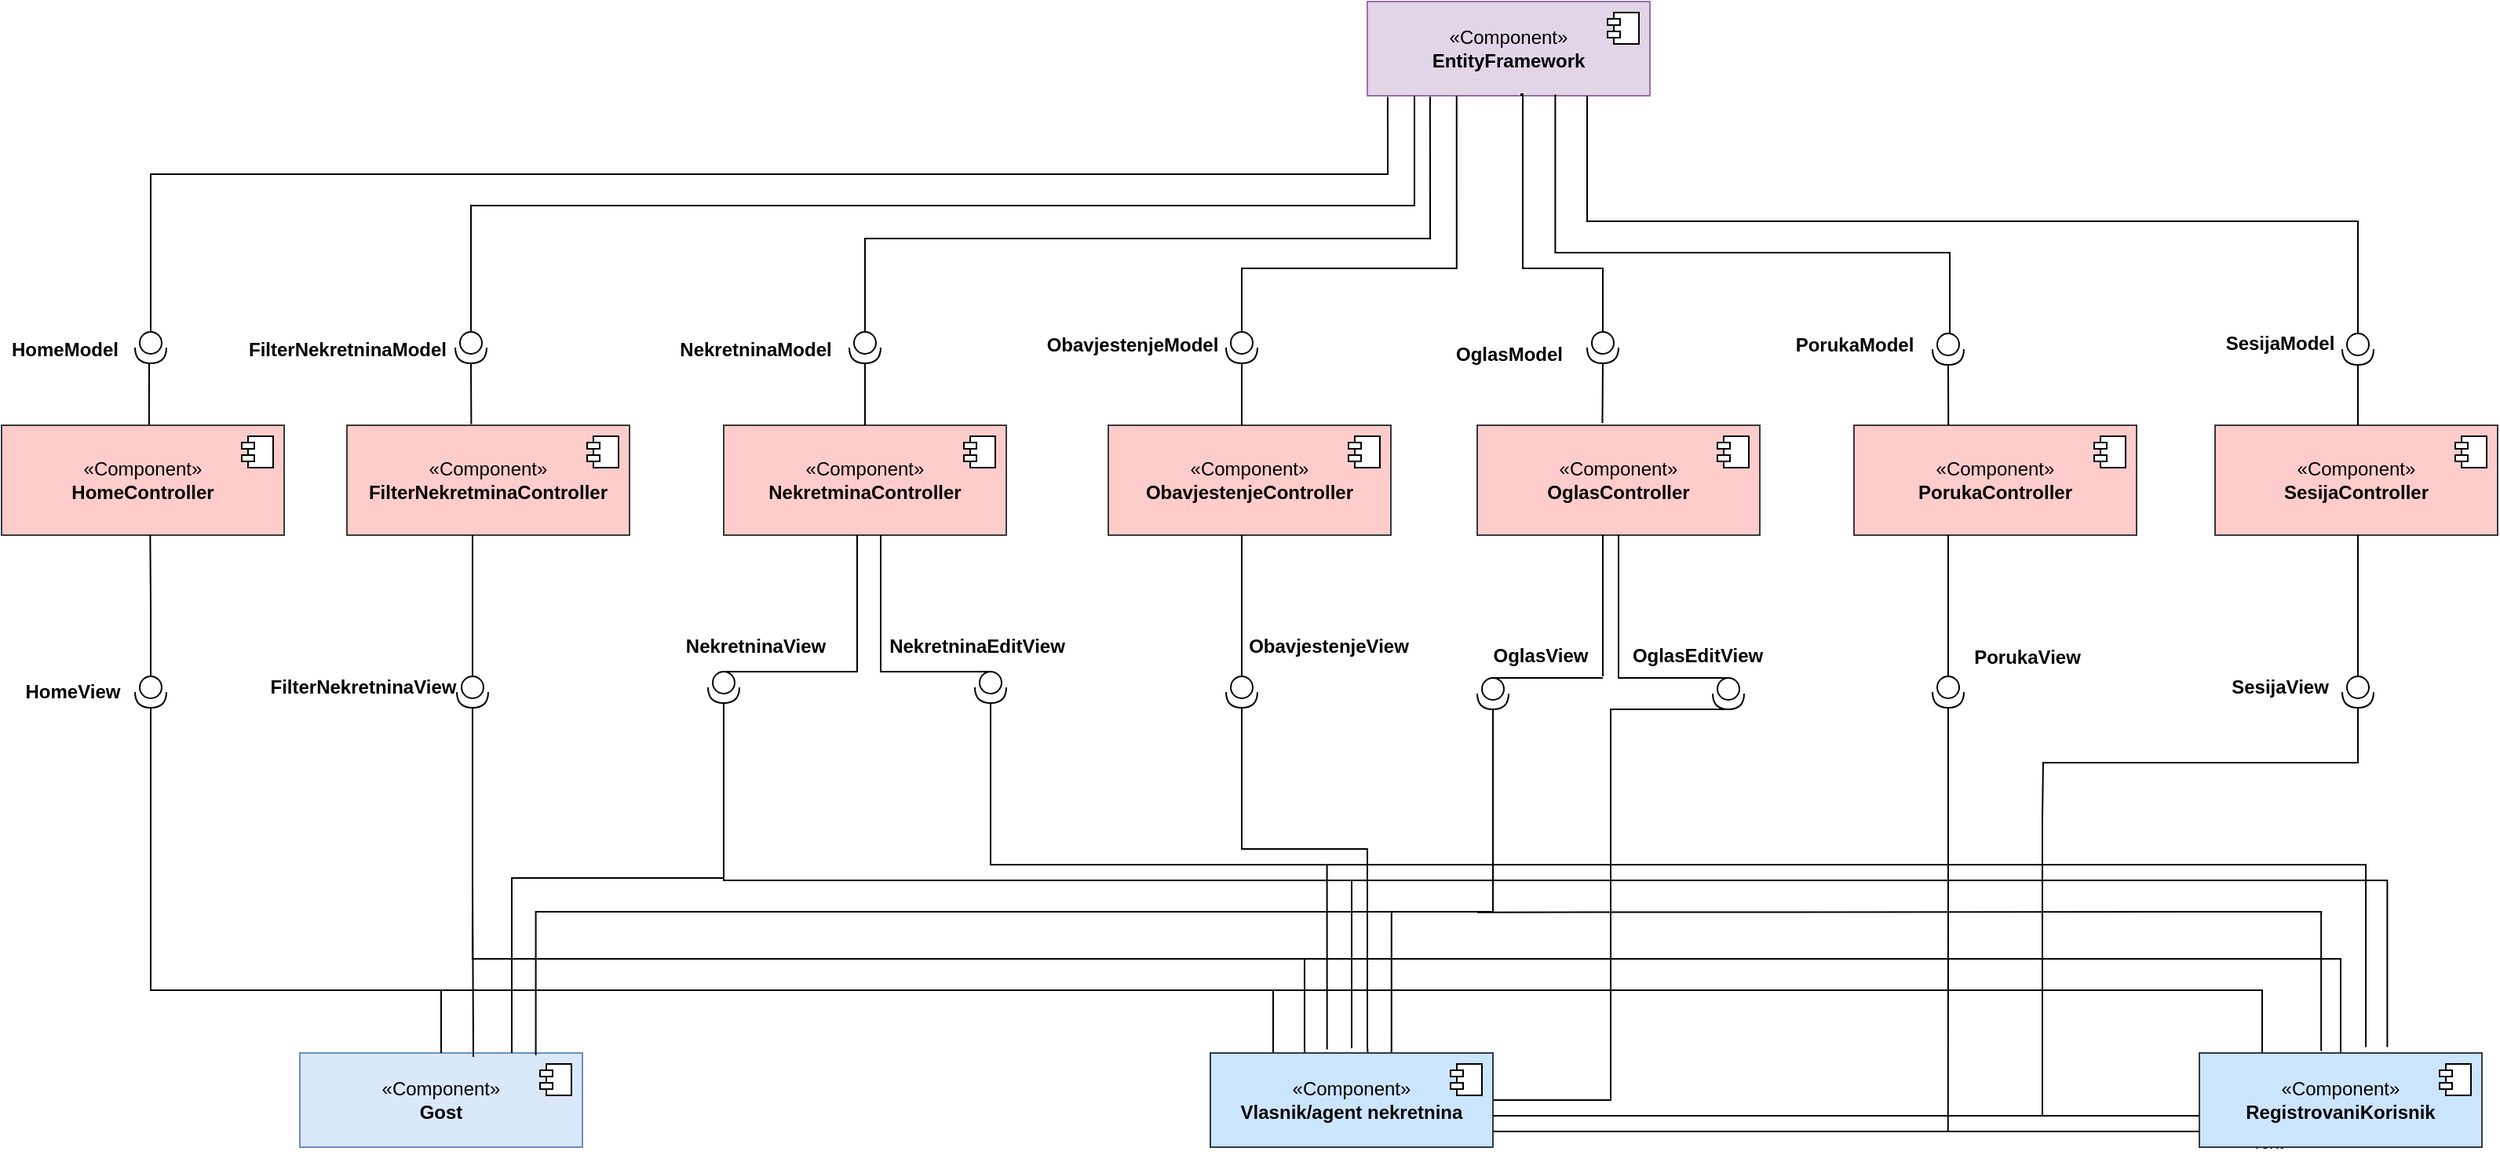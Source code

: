 <mxfile version="27.1.3">
  <diagram id="oWuqq61Da9CcUHhwvH28" name="Page-1">
    <mxGraphModel dx="3916" dy="1249" grid="1" gridSize="10" guides="1" tooltips="1" connect="1" arrows="1" fold="1" page="1" pageScale="1" pageWidth="1600" pageHeight="1200" math="0" shadow="0">
      <root>
        <mxCell id="0" />
        <mxCell id="1" parent="0" />
        <mxCell id="2" value="&amp;laquo;Component&amp;raquo;&lt;br/&gt;&lt;b&gt;EntityFramework&lt;/b&gt;" style="html=1;dropTarget=0;whiteSpace=wrap;fillColor=#e1d5e7;strokeColor=#9673a6;" parent="1" vertex="1">
          <mxGeometry x="690" y="50" width="180" height="60" as="geometry" />
        </mxCell>
        <mxCell id="2a" value="" style="shape=module;jettyWidth=8;jettyHeight=4;" parent="2" vertex="1">
          <mxGeometry x="1" width="20" height="20" relative="1" as="geometry">
            <mxPoint x="-27" y="7" as="offset" />
          </mxGeometry>
        </mxCell>
        <mxCell id="17" value="&amp;laquo;Component&amp;raquo;&lt;br/&gt;&lt;b&gt;FilterNekretminaController&lt;/b&gt;" style="html=1;dropTarget=0;whiteSpace=wrap;fillColor=#ffcccc;strokeColor=#36393d;" parent="1" vertex="1">
          <mxGeometry x="40" y="320" width="180" height="70" as="geometry" />
        </mxCell>
        <mxCell id="17a" value="" style="shape=module;jettyWidth=8;jettyHeight=4;" parent="17" vertex="1">
          <mxGeometry x="1" width="20" height="20" relative="1" as="geometry">
            <mxPoint x="-27" y="7" as="offset" />
          </mxGeometry>
        </mxCell>
        <mxCell id="18" value="&amp;laquo;Component&amp;raquo;&lt;br/&gt;&lt;b&gt;HomeController&lt;/b&gt;" style="html=1;dropTarget=0;whiteSpace=wrap;fillColor=#ffcccc;strokeColor=#36393d;" parent="1" vertex="1">
          <mxGeometry x="-180" y="320" width="180" height="70" as="geometry" />
        </mxCell>
        <mxCell id="18a" value="" style="shape=module;jettyWidth=8;jettyHeight=4;" parent="18" vertex="1">
          <mxGeometry x="1" width="20" height="20" relative="1" as="geometry">
            <mxPoint x="-27" y="7" as="offset" />
          </mxGeometry>
        </mxCell>
        <mxCell id="24" value="&amp;laquo;Component&amp;raquo;&lt;br/&gt;&lt;b&gt;NekretminaController&lt;/b&gt;" style="html=1;dropTarget=0;whiteSpace=wrap;fillColor=#ffcccc;strokeColor=#36393d;" parent="1" vertex="1">
          <mxGeometry x="280" y="320" width="180" height="70" as="geometry" />
        </mxCell>
        <mxCell id="24a" value="" style="shape=module;jettyWidth=8;jettyHeight=4;" parent="24" vertex="1">
          <mxGeometry x="1" width="20" height="20" relative="1" as="geometry">
            <mxPoint x="-27" y="7" as="offset" />
          </mxGeometry>
        </mxCell>
        <mxCell id="25" value="&amp;laquo;Component&amp;raquo;&lt;br/&gt;&lt;b&gt;ObavjestenjeController&lt;/b&gt;" style="html=1;dropTarget=0;whiteSpace=wrap;fillColor=#ffcccc;strokeColor=#36393d;" parent="1" vertex="1">
          <mxGeometry x="525" y="320" width="180" height="70" as="geometry" />
        </mxCell>
        <mxCell id="25a" value="" style="shape=module;jettyWidth=8;jettyHeight=4;" parent="25" vertex="1">
          <mxGeometry x="1" width="20" height="20" relative="1" as="geometry">
            <mxPoint x="-27" y="7" as="offset" />
          </mxGeometry>
        </mxCell>
        <mxCell id="26" value="&amp;laquo;Component&amp;raquo;&lt;br/&gt;&lt;b&gt;OglasController&lt;/b&gt;" style="html=1;dropTarget=0;whiteSpace=wrap;fillColor=#ffcccc;strokeColor=#36393d;" parent="1" vertex="1">
          <mxGeometry x="760" y="320" width="180" height="70" as="geometry" />
        </mxCell>
        <mxCell id="26a" value="" style="shape=module;jettyWidth=8;jettyHeight=4;" parent="26" vertex="1">
          <mxGeometry x="1" width="20" height="20" relative="1" as="geometry">
            <mxPoint x="-27" y="7" as="offset" />
          </mxGeometry>
        </mxCell>
        <mxCell id="27" value="&amp;laquo;Component&amp;raquo;&lt;br/&gt;&lt;b&gt;PorukaController&lt;/b&gt;" style="html=1;dropTarget=0;whiteSpace=wrap;fillColor=#ffcccc;strokeColor=#36393d;" parent="1" vertex="1">
          <mxGeometry x="1000" y="320" width="180" height="70" as="geometry" />
        </mxCell>
        <mxCell id="27a" value="" style="shape=module;jettyWidth=8;jettyHeight=4;" parent="27" vertex="1">
          <mxGeometry x="1" width="20" height="20" relative="1" as="geometry">
            <mxPoint x="-27" y="7" as="offset" />
          </mxGeometry>
        </mxCell>
        <mxCell id="28" value="&amp;laquo;Component&amp;raquo;&lt;br/&gt;&lt;b&gt;SesijaController&lt;/b&gt;" style="html=1;dropTarget=0;whiteSpace=wrap;fillColor=#ffcccc;strokeColor=#36393d;" parent="1" vertex="1">
          <mxGeometry x="1230" y="320" width="180" height="70" as="geometry" />
        </mxCell>
        <mxCell id="28a" value="" style="shape=module;jettyWidth=8;jettyHeight=4;" parent="28" vertex="1">
          <mxGeometry x="1" width="20" height="20" relative="1" as="geometry">
            <mxPoint x="-27" y="7" as="offset" />
          </mxGeometry>
        </mxCell>
        <mxCell id="zJsW1STvs3hDgHXxntD8-28" value="«Component»&lt;br&gt;&lt;b&gt;Gost&lt;/b&gt;" style="html=1;dropTarget=0;whiteSpace=wrap;fillColor=#dae8fc;strokeColor=#6c8ebf;" vertex="1" parent="1">
          <mxGeometry x="10" y="720" width="180" height="60" as="geometry" />
        </mxCell>
        <mxCell id="zJsW1STvs3hDgHXxntD8-29" value="" style="shape=module;jettyWidth=8;jettyHeight=4;" vertex="1" parent="zJsW1STvs3hDgHXxntD8-28">
          <mxGeometry x="1" width="20" height="20" relative="1" as="geometry">
            <mxPoint x="-27" y="7" as="offset" />
          </mxGeometry>
        </mxCell>
        <mxCell id="zJsW1STvs3hDgHXxntD8-116" style="edgeStyle=elbowEdgeStyle;rounded=0;orthogonalLoop=1;jettySize=auto;html=1;exitX=0.5;exitY=0;exitDx=0;exitDy=0;endArrow=none;startFill=0;" edge="1" parent="1" source="zJsW1STvs3hDgHXxntD8-30">
          <mxGeometry relative="1" as="geometry">
            <mxPoint x="100" y="680" as="targetPoint" />
            <Array as="points">
              <mxPoint x="630" y="700" />
            </Array>
          </mxGeometry>
        </mxCell>
        <mxCell id="zJsW1STvs3hDgHXxntD8-120" style="edgeStyle=orthogonalEdgeStyle;rounded=0;orthogonalLoop=1;jettySize=auto;html=1;exitX=0.25;exitY=0;exitDx=0;exitDy=0;endArrow=none;startFill=0;" edge="1" parent="1" source="zJsW1STvs3hDgHXxntD8-30">
          <mxGeometry relative="1" as="geometry">
            <mxPoint x="120" y="630" as="targetPoint" />
            <Array as="points">
              <mxPoint x="650" y="720" />
              <mxPoint x="650" y="660" />
              <mxPoint x="120" y="660" />
            </Array>
          </mxGeometry>
        </mxCell>
        <mxCell id="zJsW1STvs3hDgHXxntD8-123" style="edgeStyle=orthogonalEdgeStyle;rounded=0;orthogonalLoop=1;jettySize=auto;html=1;exitX=0.5;exitY=0;exitDx=0;exitDy=0;endArrow=none;startFill=0;" edge="1" parent="1">
          <mxGeometry relative="1" as="geometry">
            <mxPoint x="280" y="497" as="targetPoint" />
            <mxPoint x="680" y="717" as="sourcePoint" />
            <Array as="points">
              <mxPoint x="680" y="610" />
              <mxPoint x="280" y="610" />
            </Array>
          </mxGeometry>
        </mxCell>
        <mxCell id="zJsW1STvs3hDgHXxntD8-117" style="edgeStyle=elbowEdgeStyle;rounded=0;orthogonalLoop=1;jettySize=auto;html=1;exitX=0.25;exitY=1;exitDx=0;exitDy=0;endArrow=none;startFill=0;" edge="1" parent="1" source="zJsW1STvs3hDgHXxntD8-36">
          <mxGeometry relative="1" as="geometry">
            <mxPoint x="630" y="680" as="targetPoint" />
            <mxPoint x="1150" y="780" as="sourcePoint" />
            <Array as="points">
              <mxPoint x="1260" y="700" />
            </Array>
          </mxGeometry>
        </mxCell>
        <mxCell id="zJsW1STvs3hDgHXxntD8-118" value="Text" style="edgeLabel;html=1;align=center;verticalAlign=middle;resizable=0;points=[];" vertex="1" connectable="0" parent="zJsW1STvs3hDgHXxntD8-117">
          <mxGeometry x="-0.994" y="-3" relative="1" as="geometry">
            <mxPoint as="offset" />
          </mxGeometry>
        </mxCell>
        <mxCell id="zJsW1STvs3hDgHXxntD8-121" style="edgeStyle=orthogonalEdgeStyle;rounded=0;orthogonalLoop=1;jettySize=auto;html=1;exitX=0.5;exitY=0;exitDx=0;exitDy=0;endArrow=none;startFill=0;" edge="1" parent="1" source="zJsW1STvs3hDgHXxntD8-36">
          <mxGeometry relative="1" as="geometry">
            <mxPoint x="650" y="660" as="targetPoint" />
            <Array as="points">
              <mxPoint x="1310" y="660" />
              <mxPoint x="670" y="660" />
            </Array>
          </mxGeometry>
        </mxCell>
        <mxCell id="zJsW1STvs3hDgHXxntD8-36" value="«Component»&lt;br&gt;&lt;b&gt;RegistrovaniKorisnik&lt;/b&gt;" style="html=1;dropTarget=0;whiteSpace=wrap;fillColor=#cce5ff;strokeColor=#36393d;" vertex="1" parent="1">
          <mxGeometry x="1220" y="720" width="180" height="60" as="geometry" />
        </mxCell>
        <mxCell id="zJsW1STvs3hDgHXxntD8-37" value="" style="shape=module;jettyWidth=8;jettyHeight=4;" vertex="1" parent="zJsW1STvs3hDgHXxntD8-36">
          <mxGeometry x="1" width="20" height="20" relative="1" as="geometry">
            <mxPoint x="-27" y="7" as="offset" />
          </mxGeometry>
        </mxCell>
        <mxCell id="zJsW1STvs3hDgHXxntD8-40" value="" style="ellipse;whiteSpace=wrap;html=1;align=center;aspect=fixed;fillColor=none;strokeColor=none;resizable=0;perimeter=centerPerimeter;rotatable=0;allowArrows=0;points=[];outlineConnect=1;" vertex="1" parent="1">
          <mxGeometry x="-95" y="180" width="10" height="10" as="geometry" />
        </mxCell>
        <mxCell id="zJsW1STvs3hDgHXxntD8-44" style="edgeStyle=orthogonalEdgeStyle;rounded=0;orthogonalLoop=1;jettySize=auto;html=1;exitX=0;exitY=0.5;exitDx=0;exitDy=0;exitPerimeter=0;entryX=0.072;entryY=1.013;entryDx=0;entryDy=0;entryPerimeter=0;endArrow=none;startFill=0;" edge="1" parent="1" source="zJsW1STvs3hDgHXxntD8-41" target="2">
          <mxGeometry relative="1" as="geometry">
            <mxPoint x="270" y="200.0" as="targetPoint" />
            <Array as="points">
              <mxPoint x="-85" y="160" />
              <mxPoint x="703" y="160" />
            </Array>
          </mxGeometry>
        </mxCell>
        <mxCell id="zJsW1STvs3hDgHXxntD8-46" style="edgeStyle=orthogonalEdgeStyle;rounded=0;orthogonalLoop=1;jettySize=auto;html=1;exitX=1;exitY=0.5;exitDx=0;exitDy=0;exitPerimeter=0;entryX=0.522;entryY=-0.004;entryDx=0;entryDy=0;entryPerimeter=0;endArrow=none;startFill=0;" edge="1" parent="1" source="zJsW1STvs3hDgHXxntD8-41" target="18">
          <mxGeometry relative="1" as="geometry">
            <mxPoint x="-85.5" y="310.0" as="targetPoint" />
          </mxGeometry>
        </mxCell>
        <mxCell id="zJsW1STvs3hDgHXxntD8-41" value="" style="shape=providedRequiredInterface;html=1;verticalLabelPosition=bottom;sketch=0;direction=south;" vertex="1" parent="1">
          <mxGeometry x="-95" y="260.5" width="20" height="20" as="geometry" />
        </mxCell>
        <mxCell id="zJsW1STvs3hDgHXxntD8-48" value="" style="ellipse;whiteSpace=wrap;html=1;align=center;aspect=fixed;fillColor=none;strokeColor=none;resizable=0;perimeter=centerPerimeter;rotatable=0;allowArrows=0;points=[];outlineConnect=1;" vertex="1" parent="1">
          <mxGeometry x="109" y="230" width="10" height="10" as="geometry" />
        </mxCell>
        <mxCell id="zJsW1STvs3hDgHXxntD8-49" style="edgeStyle=orthogonalEdgeStyle;rounded=0;orthogonalLoop=1;jettySize=auto;html=1;exitX=0;exitY=0.5;exitDx=0;exitDy=0;exitPerimeter=0;endArrow=none;startFill=0;" edge="1" parent="1" source="zJsW1STvs3hDgHXxntD8-51">
          <mxGeometry relative="1" as="geometry">
            <mxPoint x="720" y="110" as="targetPoint" />
            <Array as="points">
              <mxPoint x="119" y="180" />
              <mxPoint x="720" y="180" />
              <mxPoint x="720" y="110" />
            </Array>
          </mxGeometry>
        </mxCell>
        <mxCell id="zJsW1STvs3hDgHXxntD8-50" style="edgeStyle=orthogonalEdgeStyle;rounded=0;orthogonalLoop=1;jettySize=auto;html=1;exitX=1;exitY=0.5;exitDx=0;exitDy=0;exitPerimeter=0;endArrow=none;startFill=0;entryX=0.44;entryY=-0.011;entryDx=0;entryDy=0;entryPerimeter=0;" edge="1" parent="1" source="zJsW1STvs3hDgHXxntD8-51" target="17">
          <mxGeometry relative="1" as="geometry">
            <mxPoint x="118" y="320" as="targetPoint" />
          </mxGeometry>
        </mxCell>
        <mxCell id="zJsW1STvs3hDgHXxntD8-51" value="" style="shape=providedRequiredInterface;html=1;verticalLabelPosition=bottom;sketch=0;direction=south;" vertex="1" parent="1">
          <mxGeometry x="109" y="260.5" width="20" height="20" as="geometry" />
        </mxCell>
        <mxCell id="zJsW1STvs3hDgHXxntD8-53" value="" style="ellipse;whiteSpace=wrap;html=1;align=center;aspect=fixed;fillColor=none;strokeColor=none;resizable=0;perimeter=centerPerimeter;rotatable=0;allowArrows=0;points=[];outlineConnect=1;" vertex="1" parent="1">
          <mxGeometry x="360" y="250.5" width="10" height="10" as="geometry" />
        </mxCell>
        <mxCell id="zJsW1STvs3hDgHXxntD8-54" style="edgeStyle=orthogonalEdgeStyle;rounded=0;orthogonalLoop=1;jettySize=auto;html=1;exitX=0;exitY=0.5;exitDx=0;exitDy=0;exitPerimeter=0;endArrow=none;startFill=0;entryX=0.222;entryY=1.011;entryDx=0;entryDy=0;entryPerimeter=0;" edge="1" parent="1" source="zJsW1STvs3hDgHXxntD8-56" target="2">
          <mxGeometry relative="1" as="geometry">
            <mxPoint x="780" y="131" as="targetPoint" />
            <Array as="points">
              <mxPoint x="370" y="201" />
              <mxPoint x="730" y="201" />
            </Array>
          </mxGeometry>
        </mxCell>
        <mxCell id="zJsW1STvs3hDgHXxntD8-55" style="edgeStyle=orthogonalEdgeStyle;rounded=0;orthogonalLoop=1;jettySize=auto;html=1;exitX=1;exitY=0.5;exitDx=0;exitDy=0;exitPerimeter=0;endArrow=none;startFill=0;" edge="1" parent="1" source="zJsW1STvs3hDgHXxntD8-56">
          <mxGeometry relative="1" as="geometry">
            <mxPoint x="370" y="320" as="targetPoint" />
          </mxGeometry>
        </mxCell>
        <mxCell id="zJsW1STvs3hDgHXxntD8-56" value="" style="shape=providedRequiredInterface;html=1;verticalLabelPosition=bottom;sketch=0;direction=south;" vertex="1" parent="1">
          <mxGeometry x="360" y="260.5" width="20" height="20" as="geometry" />
        </mxCell>
        <mxCell id="zJsW1STvs3hDgHXxntD8-57" value="" style="ellipse;whiteSpace=wrap;html=1;align=center;aspect=fixed;fillColor=none;strokeColor=none;resizable=0;perimeter=centerPerimeter;rotatable=0;allowArrows=0;points=[];outlineConnect=1;" vertex="1" parent="1">
          <mxGeometry x="600" y="231" width="10" height="10" as="geometry" />
        </mxCell>
        <mxCell id="zJsW1STvs3hDgHXxntD8-59" style="edgeStyle=orthogonalEdgeStyle;rounded=0;orthogonalLoop=1;jettySize=auto;html=1;exitX=1;exitY=0.5;exitDx=0;exitDy=0;exitPerimeter=0;endArrow=none;startFill=0;entryX=0.44;entryY=-0.011;entryDx=0;entryDy=0;entryPerimeter=0;" edge="1" parent="1" source="zJsW1STvs3hDgHXxntD8-60">
          <mxGeometry relative="1" as="geometry">
            <mxPoint x="610" y="320" as="targetPoint" />
          </mxGeometry>
        </mxCell>
        <mxCell id="zJsW1STvs3hDgHXxntD8-60" value="" style="shape=providedRequiredInterface;html=1;verticalLabelPosition=bottom;sketch=0;direction=south;" vertex="1" parent="1">
          <mxGeometry x="600" y="260.5" width="20" height="20" as="geometry" />
        </mxCell>
        <mxCell id="zJsW1STvs3hDgHXxntD8-62" style="edgeStyle=orthogonalEdgeStyle;rounded=0;orthogonalLoop=1;jettySize=auto;html=1;exitX=0;exitY=0.5;exitDx=0;exitDy=0;exitPerimeter=0;entryX=0.316;entryY=1;entryDx=0;entryDy=0;entryPerimeter=0;endArrow=none;startFill=0;" edge="1" parent="1" source="zJsW1STvs3hDgHXxntD8-60" target="2">
          <mxGeometry relative="1" as="geometry">
            <Array as="points">
              <mxPoint x="610" y="220" />
              <mxPoint x="747" y="220" />
            </Array>
          </mxGeometry>
        </mxCell>
        <mxCell id="zJsW1STvs3hDgHXxntD8-63" value="" style="shape=providedRequiredInterface;html=1;verticalLabelPosition=bottom;sketch=0;direction=south;" vertex="1" parent="1">
          <mxGeometry x="830" y="260.5" width="20" height="20" as="geometry" />
        </mxCell>
        <mxCell id="zJsW1STvs3hDgHXxntD8-64" style="edgeStyle=orthogonalEdgeStyle;rounded=0;orthogonalLoop=1;jettySize=auto;html=1;exitX=1;exitY=0.5;exitDx=0;exitDy=0;exitPerimeter=0;entryX=0.443;entryY=-0.021;entryDx=0;entryDy=0;entryPerimeter=0;endArrow=none;startFill=0;" edge="1" parent="1" source="zJsW1STvs3hDgHXxntD8-63" target="26">
          <mxGeometry relative="1" as="geometry" />
        </mxCell>
        <mxCell id="zJsW1STvs3hDgHXxntD8-65" style="edgeStyle=orthogonalEdgeStyle;rounded=0;orthogonalLoop=1;jettySize=auto;html=1;exitX=0;exitY=0.5;exitDx=0;exitDy=0;exitPerimeter=0;endArrow=none;startFill=0;" edge="1" parent="1" source="zJsW1STvs3hDgHXxntD8-63">
          <mxGeometry relative="1" as="geometry">
            <mxPoint x="788" y="110" as="targetPoint" />
            <Array as="points">
              <mxPoint x="840" y="220" />
              <mxPoint x="789" y="220" />
              <mxPoint x="789" y="109" />
            </Array>
          </mxGeometry>
        </mxCell>
        <mxCell id="zJsW1STvs3hDgHXxntD8-66" value="" style="shape=providedRequiredInterface;html=1;verticalLabelPosition=bottom;sketch=0;direction=south;" vertex="1" parent="1">
          <mxGeometry x="1050" y="261.5" width="20" height="20" as="geometry" />
        </mxCell>
        <mxCell id="zJsW1STvs3hDgHXxntD8-68" style="edgeStyle=orthogonalEdgeStyle;rounded=0;orthogonalLoop=1;jettySize=auto;html=1;exitX=0;exitY=0.5;exitDx=0;exitDy=0;exitPerimeter=0;endArrow=none;startFill=0;entryX=0.665;entryY=0.987;entryDx=0;entryDy=0;entryPerimeter=0;" edge="1" parent="1" source="zJsW1STvs3hDgHXxntD8-66" target="2">
          <mxGeometry relative="1" as="geometry">
            <mxPoint x="830" y="120" as="targetPoint" />
            <Array as="points">
              <mxPoint x="1061" y="210" />
              <mxPoint x="810" y="210" />
            </Array>
          </mxGeometry>
        </mxCell>
        <mxCell id="zJsW1STvs3hDgHXxntD8-69" value="" style="shape=providedRequiredInterface;html=1;verticalLabelPosition=bottom;sketch=0;direction=south;" vertex="1" parent="1">
          <mxGeometry x="1311" y="261.5" width="20" height="20" as="geometry" />
        </mxCell>
        <mxCell id="zJsW1STvs3hDgHXxntD8-70" style="edgeStyle=orthogonalEdgeStyle;rounded=0;orthogonalLoop=1;jettySize=auto;html=1;exitX=1;exitY=0.5;exitDx=0;exitDy=0;exitPerimeter=0;entryX=0.443;entryY=-0.021;entryDx=0;entryDy=0;entryPerimeter=0;endArrow=none;startFill=0;" edge="1" parent="1" source="zJsW1STvs3hDgHXxntD8-69">
          <mxGeometry relative="1" as="geometry">
            <mxPoint x="1321" y="320" as="targetPoint" />
          </mxGeometry>
        </mxCell>
        <mxCell id="zJsW1STvs3hDgHXxntD8-71" style="edgeStyle=orthogonalEdgeStyle;rounded=0;orthogonalLoop=1;jettySize=auto;html=1;exitX=0;exitY=0.5;exitDx=0;exitDy=0;exitPerimeter=0;endArrow=none;startFill=0;" edge="1" parent="1" source="zJsW1STvs3hDgHXxntD8-69">
          <mxGeometry relative="1" as="geometry">
            <mxPoint x="830" y="110" as="targetPoint" />
            <Array as="points">
              <mxPoint x="1321" y="190" />
              <mxPoint x="830" y="190" />
              <mxPoint x="830" y="114" />
            </Array>
          </mxGeometry>
        </mxCell>
        <mxCell id="zJsW1STvs3hDgHXxntD8-72" style="edgeStyle=orthogonalEdgeStyle;rounded=0;orthogonalLoop=1;jettySize=auto;html=1;exitX=1;exitY=0.5;exitDx=0;exitDy=0;exitPerimeter=0;entryX=0.334;entryY=0;entryDx=0;entryDy=0;entryPerimeter=0;endArrow=none;startFill=0;" edge="1" parent="1" source="zJsW1STvs3hDgHXxntD8-66" target="27">
          <mxGeometry relative="1" as="geometry" />
        </mxCell>
        <mxCell id="zJsW1STvs3hDgHXxntD8-73" value="HomeModel" style="text;align=center;fontStyle=1;verticalAlign=middle;spacingLeft=3;spacingRight=3;strokeColor=none;rotatable=0;points=[[0,0.5],[1,0.5]];portConstraint=eastwest;html=1;" vertex="1" parent="1">
          <mxGeometry x="-180" y="258.5" width="80" height="26" as="geometry" />
        </mxCell>
        <mxCell id="zJsW1STvs3hDgHXxntD8-74" value="FilterNekretninaModel" style="text;align=center;fontStyle=1;verticalAlign=middle;spacingLeft=3;spacingRight=3;strokeColor=none;rotatable=0;points=[[0,0.5],[1,0.5]];portConstraint=eastwest;html=1;" vertex="1" parent="1">
          <mxGeometry y="258.5" width="80" height="26" as="geometry" />
        </mxCell>
        <mxCell id="zJsW1STvs3hDgHXxntD8-75" value="NekretninaModel" style="text;align=center;fontStyle=1;verticalAlign=middle;spacingLeft=3;spacingRight=3;strokeColor=none;rotatable=0;points=[[0,0.5],[1,0.5]];portConstraint=eastwest;html=1;" vertex="1" parent="1">
          <mxGeometry x="260" y="258.5" width="80" height="26" as="geometry" />
        </mxCell>
        <mxCell id="zJsW1STvs3hDgHXxntD8-76" value="ObavjestenjeModel" style="text;align=center;fontStyle=1;verticalAlign=middle;spacingLeft=3;spacingRight=3;strokeColor=none;rotatable=0;points=[[0,0.5],[1,0.5]];portConstraint=eastwest;html=1;" vertex="1" parent="1">
          <mxGeometry x="500" y="255.5" width="80" height="26" as="geometry" />
        </mxCell>
        <mxCell id="zJsW1STvs3hDgHXxntD8-77" value="OglasModel" style="text;align=center;fontStyle=1;verticalAlign=middle;spacingLeft=3;spacingRight=3;strokeColor=none;rotatable=0;points=[[0,0.5],[1,0.5]];portConstraint=eastwest;html=1;" vertex="1" parent="1">
          <mxGeometry x="740" y="261.5" width="80" height="26" as="geometry" />
        </mxCell>
        <mxCell id="zJsW1STvs3hDgHXxntD8-78" value="PorukaModel" style="text;align=center;fontStyle=1;verticalAlign=middle;spacingLeft=3;spacingRight=3;strokeColor=none;rotatable=0;points=[[0,0.5],[1,0.5]];portConstraint=eastwest;html=1;" vertex="1" parent="1">
          <mxGeometry x="960" y="255.5" width="80" height="26" as="geometry" />
        </mxCell>
        <mxCell id="zJsW1STvs3hDgHXxntD8-79" value="SesijaModel" style="text;align=center;fontStyle=1;verticalAlign=middle;spacingLeft=3;spacingRight=3;strokeColor=none;rotatable=0;points=[[0,0.5],[1,0.5]];portConstraint=eastwest;html=1;" vertex="1" parent="1">
          <mxGeometry x="1231" y="254.5" width="80" height="26" as="geometry" />
        </mxCell>
        <mxCell id="zJsW1STvs3hDgHXxntD8-84" style="edgeStyle=orthogonalEdgeStyle;rounded=0;orthogonalLoop=1;jettySize=auto;html=1;exitX=0;exitY=0.5;exitDx=0;exitDy=0;exitPerimeter=0;entryX=0.526;entryY=0.999;entryDx=0;entryDy=0;entryPerimeter=0;endArrow=none;startFill=0;" edge="1" parent="1" source="zJsW1STvs3hDgHXxntD8-83" target="18">
          <mxGeometry relative="1" as="geometry">
            <mxPoint x="-84.667" y="400" as="targetPoint" />
          </mxGeometry>
        </mxCell>
        <mxCell id="zJsW1STvs3hDgHXxntD8-112" style="edgeStyle=orthogonalEdgeStyle;rounded=0;orthogonalLoop=1;jettySize=auto;html=1;exitX=1;exitY=0.5;exitDx=0;exitDy=0;exitPerimeter=0;entryX=0.5;entryY=0;entryDx=0;entryDy=0;endArrow=none;startFill=0;" edge="1" parent="1" source="zJsW1STvs3hDgHXxntD8-83" target="zJsW1STvs3hDgHXxntD8-28">
          <mxGeometry relative="1" as="geometry">
            <Array as="points">
              <mxPoint x="-85" y="680" />
              <mxPoint x="100" y="680" />
            </Array>
          </mxGeometry>
        </mxCell>
        <mxCell id="zJsW1STvs3hDgHXxntD8-83" value="" style="shape=providedRequiredInterface;html=1;verticalLabelPosition=bottom;sketch=0;direction=south;" vertex="1" parent="1">
          <mxGeometry x="-95" y="480" width="20" height="20" as="geometry" />
        </mxCell>
        <mxCell id="zJsW1STvs3hDgHXxntD8-86" style="edgeStyle=orthogonalEdgeStyle;rounded=0;orthogonalLoop=1;jettySize=auto;html=1;exitX=0;exitY=0.5;exitDx=0;exitDy=0;exitPerimeter=0;entryX=0.526;entryY=0.999;entryDx=0;entryDy=0;entryPerimeter=0;endArrow=none;startFill=0;" edge="1" parent="1" source="zJsW1STvs3hDgHXxntD8-87">
          <mxGeometry relative="1" as="geometry">
            <mxPoint x="120" y="390" as="targetPoint" />
          </mxGeometry>
        </mxCell>
        <mxCell id="zJsW1STvs3hDgHXxntD8-87" value="" style="shape=providedRequiredInterface;html=1;verticalLabelPosition=bottom;sketch=0;direction=south;" vertex="1" parent="1">
          <mxGeometry x="110" y="480" width="20" height="20" as="geometry" />
        </mxCell>
        <mxCell id="zJsW1STvs3hDgHXxntD8-88" style="edgeStyle=orthogonalEdgeStyle;rounded=0;orthogonalLoop=1;jettySize=auto;html=1;exitX=0;exitY=0.5;exitDx=0;exitDy=0;exitPerimeter=0;entryX=0.526;entryY=0.999;entryDx=0;entryDy=0;entryPerimeter=0;endArrow=none;startFill=0;" edge="1" parent="1" source="zJsW1STvs3hDgHXxntD8-89">
          <mxGeometry relative="1" as="geometry">
            <mxPoint x="365" y="390" as="targetPoint" />
            <Array as="points">
              <mxPoint x="365" y="440" />
              <mxPoint x="365" y="440" />
            </Array>
          </mxGeometry>
        </mxCell>
        <mxCell id="zJsW1STvs3hDgHXxntD8-122" style="edgeStyle=orthogonalEdgeStyle;rounded=0;orthogonalLoop=1;jettySize=auto;html=1;exitX=1;exitY=0.5;exitDx=0;exitDy=0;exitPerimeter=0;entryX=0.75;entryY=0;entryDx=0;entryDy=0;endArrow=none;startFill=0;" edge="1" parent="1" source="zJsW1STvs3hDgHXxntD8-89" target="zJsW1STvs3hDgHXxntD8-28">
          <mxGeometry relative="1" as="geometry" />
        </mxCell>
        <mxCell id="zJsW1STvs3hDgHXxntD8-89" value="" style="shape=providedRequiredInterface;html=1;verticalLabelPosition=bottom;sketch=0;direction=south;" vertex="1" parent="1">
          <mxGeometry x="270" y="477" width="20" height="20" as="geometry" />
        </mxCell>
        <mxCell id="zJsW1STvs3hDgHXxntD8-90" style="edgeStyle=orthogonalEdgeStyle;rounded=0;orthogonalLoop=1;jettySize=auto;html=1;exitX=0;exitY=0.5;exitDx=0;exitDy=0;exitPerimeter=0;entryX=0.526;entryY=0.999;entryDx=0;entryDy=0;entryPerimeter=0;endArrow=none;startFill=0;" edge="1" parent="1" source="zJsW1STvs3hDgHXxntD8-91">
          <mxGeometry relative="1" as="geometry">
            <mxPoint x="610" y="390" as="targetPoint" />
          </mxGeometry>
        </mxCell>
        <mxCell id="zJsW1STvs3hDgHXxntD8-128" style="edgeStyle=orthogonalEdgeStyle;rounded=0;orthogonalLoop=1;jettySize=auto;html=1;exitX=1;exitY=0.5;exitDx=0;exitDy=0;exitPerimeter=0;entryX=0.558;entryY=0.05;entryDx=0;entryDy=0;entryPerimeter=0;endArrow=none;startFill=0;" edge="1" parent="1" source="zJsW1STvs3hDgHXxntD8-91" target="zJsW1STvs3hDgHXxntD8-30">
          <mxGeometry relative="1" as="geometry">
            <mxPoint x="710" y="650" as="targetPoint" />
            <Array as="points">
              <mxPoint x="610" y="590" />
              <mxPoint x="690" y="590" />
              <mxPoint x="690" y="716" />
            </Array>
          </mxGeometry>
        </mxCell>
        <mxCell id="zJsW1STvs3hDgHXxntD8-91" value="" style="shape=providedRequiredInterface;html=1;verticalLabelPosition=bottom;sketch=0;direction=south;" vertex="1" parent="1">
          <mxGeometry x="600" y="480" width="20" height="20" as="geometry" />
        </mxCell>
        <mxCell id="zJsW1STvs3hDgHXxntD8-92" style="edgeStyle=orthogonalEdgeStyle;rounded=0;orthogonalLoop=1;jettySize=auto;html=1;exitX=0;exitY=0.5;exitDx=0;exitDy=0;exitPerimeter=0;entryX=0.526;entryY=0.999;entryDx=0;entryDy=0;entryPerimeter=0;endArrow=none;startFill=0;" edge="1" parent="1">
          <mxGeometry relative="1" as="geometry">
            <mxPoint x="840" y="390" as="targetPoint" />
            <mxPoint x="840.0" y="480" as="sourcePoint" />
          </mxGeometry>
        </mxCell>
        <mxCell id="zJsW1STvs3hDgHXxntD8-93" value="" style="shape=providedRequiredInterface;html=1;verticalLabelPosition=bottom;sketch=0;direction=south;" vertex="1" parent="1">
          <mxGeometry x="760" y="481" width="20" height="20" as="geometry" />
        </mxCell>
        <mxCell id="zJsW1STvs3hDgHXxntD8-94" style="edgeStyle=orthogonalEdgeStyle;rounded=0;orthogonalLoop=1;jettySize=auto;html=1;exitX=0;exitY=0.5;exitDx=0;exitDy=0;exitPerimeter=0;entryX=0.526;entryY=0.999;entryDx=0;entryDy=0;entryPerimeter=0;endArrow=none;startFill=0;" edge="1" parent="1" source="zJsW1STvs3hDgHXxntD8-95">
          <mxGeometry relative="1" as="geometry">
            <mxPoint x="1060" y="390" as="targetPoint" />
          </mxGeometry>
        </mxCell>
        <mxCell id="zJsW1STvs3hDgHXxntD8-143" style="edgeStyle=orthogonalEdgeStyle;rounded=0;orthogonalLoop=1;jettySize=auto;html=1;exitX=1;exitY=0.5;exitDx=0;exitDy=0;exitPerimeter=0;endArrow=none;startFill=0;" edge="1" parent="1" source="zJsW1STvs3hDgHXxntD8-95">
          <mxGeometry relative="1" as="geometry">
            <mxPoint x="1059.882" y="770" as="targetPoint" />
          </mxGeometry>
        </mxCell>
        <mxCell id="zJsW1STvs3hDgHXxntD8-95" value="" style="shape=providedRequiredInterface;html=1;verticalLabelPosition=bottom;sketch=0;direction=south;" vertex="1" parent="1">
          <mxGeometry x="1050" y="480" width="20" height="20" as="geometry" />
        </mxCell>
        <mxCell id="zJsW1STvs3hDgHXxntD8-96" style="edgeStyle=orthogonalEdgeStyle;rounded=0;orthogonalLoop=1;jettySize=auto;html=1;exitX=0;exitY=0.5;exitDx=0;exitDy=0;exitPerimeter=0;entryX=0.526;entryY=0.999;entryDx=0;entryDy=0;entryPerimeter=0;endArrow=none;startFill=0;" edge="1" parent="1" source="zJsW1STvs3hDgHXxntD8-97">
          <mxGeometry relative="1" as="geometry">
            <mxPoint x="1321" y="390" as="targetPoint" />
          </mxGeometry>
        </mxCell>
        <mxCell id="zJsW1STvs3hDgHXxntD8-145" style="edgeStyle=orthogonalEdgeStyle;rounded=0;orthogonalLoop=1;jettySize=auto;html=1;exitX=1;exitY=0.5;exitDx=0;exitDy=0;exitPerimeter=0;endArrow=none;startFill=0;" edge="1" parent="1" source="zJsW1STvs3hDgHXxntD8-97">
          <mxGeometry relative="1" as="geometry">
            <mxPoint x="1120" y="570" as="targetPoint" />
          </mxGeometry>
        </mxCell>
        <mxCell id="zJsW1STvs3hDgHXxntD8-97" value="" style="shape=providedRequiredInterface;html=1;verticalLabelPosition=bottom;sketch=0;direction=south;" vertex="1" parent="1">
          <mxGeometry x="1311" y="480" width="20" height="20" as="geometry" />
        </mxCell>
        <mxCell id="zJsW1STvs3hDgHXxntD8-98" value="HomeView" style="text;align=center;fontStyle=1;verticalAlign=middle;spacingLeft=3;spacingRight=3;strokeColor=none;rotatable=0;points=[[0,0.5],[1,0.5]];portConstraint=eastwest;html=1;" vertex="1" parent="1">
          <mxGeometry x="-175" y="477" width="80" height="26" as="geometry" />
        </mxCell>
        <mxCell id="zJsW1STvs3hDgHXxntD8-99" value="FilterNekretninaView" style="text;align=center;fontStyle=1;verticalAlign=middle;spacingLeft=3;spacingRight=3;strokeColor=none;rotatable=0;points=[[0,0.5],[1,0.5]];portConstraint=eastwest;html=1;" vertex="1" parent="1">
          <mxGeometry x="10" y="474" width="80" height="26" as="geometry" />
        </mxCell>
        <mxCell id="zJsW1STvs3hDgHXxntD8-100" value="NekretninaView" style="text;align=center;fontStyle=1;verticalAlign=middle;spacingLeft=3;spacingRight=3;strokeColor=none;rotatable=0;points=[[0,0.5],[1,0.5]];portConstraint=eastwest;html=1;" vertex="1" parent="1">
          <mxGeometry x="260" y="448" width="80" height="26" as="geometry" />
        </mxCell>
        <mxCell id="zJsW1STvs3hDgHXxntD8-101" value="ObavjestenjeView" style="text;align=center;fontStyle=1;verticalAlign=middle;spacingLeft=3;spacingRight=3;strokeColor=none;rotatable=0;points=[[0,0.5],[1,0.5]];portConstraint=eastwest;html=1;" vertex="1" parent="1">
          <mxGeometry x="625" y="448" width="80" height="26" as="geometry" />
        </mxCell>
        <mxCell id="zJsW1STvs3hDgHXxntD8-102" value="OglasView" style="text;align=center;fontStyle=1;verticalAlign=middle;spacingLeft=3;spacingRight=3;strokeColor=none;rotatable=0;points=[[0,0.5],[1,0.5]];portConstraint=eastwest;html=1;" vertex="1" parent="1">
          <mxGeometry x="760" y="454" width="80" height="26" as="geometry" />
        </mxCell>
        <mxCell id="zJsW1STvs3hDgHXxntD8-103" value="PorukaView" style="text;align=center;fontStyle=1;verticalAlign=middle;spacingLeft=3;spacingRight=3;strokeColor=none;rotatable=0;points=[[0,0.5],[1,0.5]];portConstraint=eastwest;html=1;" vertex="1" parent="1">
          <mxGeometry x="1070" y="455" width="80" height="26" as="geometry" />
        </mxCell>
        <mxCell id="zJsW1STvs3hDgHXxntD8-104" value="SesijaView" style="text;align=center;fontStyle=1;verticalAlign=middle;spacingLeft=3;spacingRight=3;strokeColor=none;rotatable=0;points=[[0,0.5],[1,0.5]];portConstraint=eastwest;html=1;" vertex="1" parent="1">
          <mxGeometry x="1231" y="474" width="80" height="26" as="geometry" />
        </mxCell>
        <mxCell id="zJsW1STvs3hDgHXxntD8-109" style="edgeStyle=orthogonalEdgeStyle;rounded=0;orthogonalLoop=1;jettySize=auto;html=1;exitX=0;exitY=0.5;exitDx=0;exitDy=0;exitPerimeter=0;entryX=0;entryY=0.5;entryDx=0;entryDy=0;entryPerimeter=0;endArrow=none;startFill=0;" edge="1" parent="1" source="zJsW1STvs3hDgHXxntD8-110">
          <mxGeometry relative="1" as="geometry">
            <mxPoint x="380" y="390" as="targetPoint" />
            <Array as="points">
              <mxPoint x="380" y="440" />
              <mxPoint x="380" y="440" />
            </Array>
          </mxGeometry>
        </mxCell>
        <mxCell id="zJsW1STvs3hDgHXxntD8-110" value="" style="shape=providedRequiredInterface;html=1;verticalLabelPosition=bottom;sketch=0;direction=south;flipH=1;" vertex="1" parent="1">
          <mxGeometry x="440" y="477" width="20" height="20" as="geometry" />
        </mxCell>
        <mxCell id="zJsW1STvs3hDgHXxntD8-111" value="NekretninaEditView" style="text;align=center;fontStyle=1;verticalAlign=middle;spacingLeft=3;spacingRight=3;strokeColor=none;rotatable=0;points=[[0,0.5],[1,0.5]];portConstraint=eastwest;html=1;direction=east;flipH=1;" vertex="1" parent="1">
          <mxGeometry x="401" y="448" width="80" height="26" as="geometry" />
        </mxCell>
        <mxCell id="zJsW1STvs3hDgHXxntD8-119" style="edgeStyle=orthogonalEdgeStyle;rounded=0;orthogonalLoop=1;jettySize=auto;html=1;exitX=1;exitY=0.5;exitDx=0;exitDy=0;exitPerimeter=0;entryX=0.614;entryY=0.042;entryDx=0;entryDy=0;entryPerimeter=0;endArrow=none;startFill=0;" edge="1" parent="1" source="zJsW1STvs3hDgHXxntD8-87" target="zJsW1STvs3hDgHXxntD8-28">
          <mxGeometry relative="1" as="geometry" />
        </mxCell>
        <mxCell id="zJsW1STvs3hDgHXxntD8-125" value="" style="endArrow=none;endFill=1;endSize=12;html=1;rounded=0;edgeStyle=elbowEdgeStyle;elbow=vertical;entryX=0.665;entryY=-0.063;entryDx=0;entryDy=0;entryPerimeter=0;startFill=0;" edge="1" parent="1" target="zJsW1STvs3hDgHXxntD8-36">
          <mxGeometry width="160" relative="1" as="geometry">
            <mxPoint x="680" y="610" as="sourcePoint" />
            <mxPoint x="1350" y="610" as="targetPoint" />
            <Array as="points">
              <mxPoint x="1010" y="610" />
            </Array>
          </mxGeometry>
        </mxCell>
        <mxCell id="zJsW1STvs3hDgHXxntD8-126" style="edgeStyle=orthogonalEdgeStyle;rounded=0;orthogonalLoop=1;jettySize=auto;html=1;exitX=1;exitY=0.5;exitDx=0;exitDy=0;exitPerimeter=0;entryX=0.413;entryY=-0.037;entryDx=0;entryDy=0;entryPerimeter=0;endArrow=none;startFill=0;" edge="1" parent="1" source="zJsW1STvs3hDgHXxntD8-110" target="zJsW1STvs3hDgHXxntD8-30">
          <mxGeometry relative="1" as="geometry">
            <Array as="points">
              <mxPoint x="450" y="600" />
              <mxPoint x="664" y="600" />
            </Array>
          </mxGeometry>
        </mxCell>
        <mxCell id="zJsW1STvs3hDgHXxntD8-127" value="" style="endArrow=none;endFill=1;endSize=12;html=1;rounded=0;edgeStyle=elbowEdgeStyle;elbow=vertical;entryX=0.589;entryY=-0.063;entryDx=0;entryDy=0;entryPerimeter=0;startFill=0;" edge="1" parent="1" target="zJsW1STvs3hDgHXxntD8-36">
          <mxGeometry width="160" relative="1" as="geometry">
            <mxPoint x="660" y="600" as="sourcePoint" />
            <mxPoint x="1310" y="590" as="targetPoint" />
            <Array as="points">
              <mxPoint x="990" y="600" />
            </Array>
          </mxGeometry>
        </mxCell>
        <mxCell id="zJsW1STvs3hDgHXxntD8-131" value="" style="line;strokeWidth=1;fillColor=none;align=left;verticalAlign=middle;spacingTop=-1;spacingLeft=3;spacingRight=3;rotatable=0;labelPosition=right;points=[];portConstraint=eastwest;strokeColor=inherit;" vertex="1" parent="1">
          <mxGeometry x="770" y="477" width="70" height="8" as="geometry" />
        </mxCell>
        <mxCell id="zJsW1STvs3hDgHXxntD8-132" style="edgeStyle=orthogonalEdgeStyle;rounded=0;orthogonalLoop=1;jettySize=auto;html=1;exitX=0;exitY=0.5;exitDx=0;exitDy=0;exitPerimeter=0;entryX=0;entryY=0.5;entryDx=0;entryDy=0;entryPerimeter=0;endArrow=none;startFill=0;" edge="1" parent="1" source="zJsW1STvs3hDgHXxntD8-133">
          <mxGeometry relative="1" as="geometry">
            <mxPoint x="850" y="390" as="targetPoint" />
            <Array as="points">
              <mxPoint x="850" y="440" />
              <mxPoint x="850" y="440" />
            </Array>
          </mxGeometry>
        </mxCell>
        <mxCell id="zJsW1STvs3hDgHXxntD8-141" style="edgeStyle=elbowEdgeStyle;rounded=0;orthogonalLoop=1;jettySize=auto;html=1;exitX=1;exitY=0.5;exitDx=0;exitDy=0;exitPerimeter=0;entryX=1;entryY=0.5;entryDx=0;entryDy=0;endArrow=none;startFill=0;" edge="1" parent="1" source="zJsW1STvs3hDgHXxntD8-133" target="zJsW1STvs3hDgHXxntD8-30">
          <mxGeometry relative="1" as="geometry">
            <mxPoint x="919.882" y="771.882" as="targetPoint" />
          </mxGeometry>
        </mxCell>
        <mxCell id="zJsW1STvs3hDgHXxntD8-133" value="" style="shape=providedRequiredInterface;html=1;verticalLabelPosition=bottom;sketch=0;direction=south;flipH=1;" vertex="1" parent="1">
          <mxGeometry x="910" y="481" width="20" height="20" as="geometry" />
        </mxCell>
        <mxCell id="zJsW1STvs3hDgHXxntD8-136" value="OglasEditView" style="text;align=center;fontStyle=1;verticalAlign=middle;spacingLeft=3;spacingRight=3;strokeColor=none;rotatable=0;points=[[0,0.5],[1,0.5]];portConstraint=eastwest;html=1;" vertex="1" parent="1">
          <mxGeometry x="860" y="454" width="80" height="26" as="geometry" />
        </mxCell>
        <mxCell id="zJsW1STvs3hDgHXxntD8-137" style="edgeStyle=orthogonalEdgeStyle;rounded=0;orthogonalLoop=1;jettySize=auto;html=1;entryX=0.641;entryY=0.132;entryDx=0;entryDy=0;entryPerimeter=0;endArrow=none;startFill=0;" edge="1" parent="1" source="zJsW1STvs3hDgHXxntD8-93" target="zJsW1STvs3hDgHXxntD8-30">
          <mxGeometry relative="1" as="geometry">
            <Array as="points">
              <mxPoint x="770" y="630" />
              <mxPoint x="705" y="630" />
            </Array>
          </mxGeometry>
        </mxCell>
        <mxCell id="zJsW1STvs3hDgHXxntD8-30" value="«Component»&lt;br&gt;&lt;b&gt;Vlasnik/agent nekretnina&lt;/b&gt;" style="html=1;dropTarget=0;whiteSpace=wrap;fillColor=#cce5ff;strokeColor=#36393d;" vertex="1" parent="1">
          <mxGeometry x="590" y="720" width="180" height="60" as="geometry" />
        </mxCell>
        <mxCell id="zJsW1STvs3hDgHXxntD8-31" value="" style="shape=module;jettyWidth=8;jettyHeight=4;" vertex="1" parent="zJsW1STvs3hDgHXxntD8-30">
          <mxGeometry x="1" width="20" height="20" relative="1" as="geometry">
            <mxPoint x="-27" y="7" as="offset" />
          </mxGeometry>
        </mxCell>
        <mxCell id="zJsW1STvs3hDgHXxntD8-138" value="" style="endArrow=none;endFill=1;endSize=12;html=1;rounded=0;edgeStyle=elbowEdgeStyle;elbow=vertical;entryX=0.835;entryY=0.023;entryDx=0;entryDy=0;entryPerimeter=0;startFill=0;" edge="1" parent="1" target="zJsW1STvs3hDgHXxntD8-28">
          <mxGeometry width="160" relative="1" as="geometry">
            <mxPoint x="705" y="630" as="sourcePoint" />
            <mxPoint x="545" y="630" as="targetPoint" />
            <Array as="points">
              <mxPoint x="430" y="630" />
            </Array>
          </mxGeometry>
        </mxCell>
        <mxCell id="zJsW1STvs3hDgHXxntD8-140" value="" style="endArrow=none;endFill=1;endSize=12;html=1;rounded=0;edgeStyle=elbowEdgeStyle;elbow=vertical;entryX=0.431;entryY=-0.022;entryDx=0;entryDy=0;entryPerimeter=0;startFill=0;" edge="1" parent="1" target="zJsW1STvs3hDgHXxntD8-36">
          <mxGeometry width="160" relative="1" as="geometry">
            <mxPoint x="760" y="630.33" as="sourcePoint" />
            <mxPoint x="920" y="630.33" as="targetPoint" />
            <Array as="points">
              <mxPoint x="1040" y="630" />
            </Array>
          </mxGeometry>
        </mxCell>
        <mxCell id="zJsW1STvs3hDgHXxntD8-144" value="" style="line;strokeWidth=1;fillColor=none;align=left;verticalAlign=middle;spacingTop=-1;spacingLeft=3;spacingRight=3;rotatable=0;labelPosition=right;points=[];portConstraint=eastwest;strokeColor=inherit;" vertex="1" parent="1">
          <mxGeometry x="770" y="766" width="450" height="8" as="geometry" />
        </mxCell>
        <mxCell id="zJsW1STvs3hDgHXxntD8-146" value="" style="line;strokeWidth=1;fillColor=none;align=left;verticalAlign=middle;spacingTop=-1;spacingLeft=3;spacingRight=3;rotatable=0;labelPosition=right;points=[];portConstraint=eastwest;strokeColor=inherit;direction=south;" vertex="1" parent="1">
          <mxGeometry x="1116" y="570" width="8" height="190" as="geometry" />
        </mxCell>
        <mxCell id="zJsW1STvs3hDgHXxntD8-147" value="" style="line;strokeWidth=1;fillColor=none;align=left;verticalAlign=middle;spacingTop=-1;spacingLeft=3;spacingRight=3;rotatable=0;labelPosition=right;points=[];portConstraint=eastwest;strokeColor=inherit;" vertex="1" parent="1">
          <mxGeometry x="770" y="756" width="450" height="8" as="geometry" />
        </mxCell>
      </root>
    </mxGraphModel>
  </diagram>
</mxfile>

